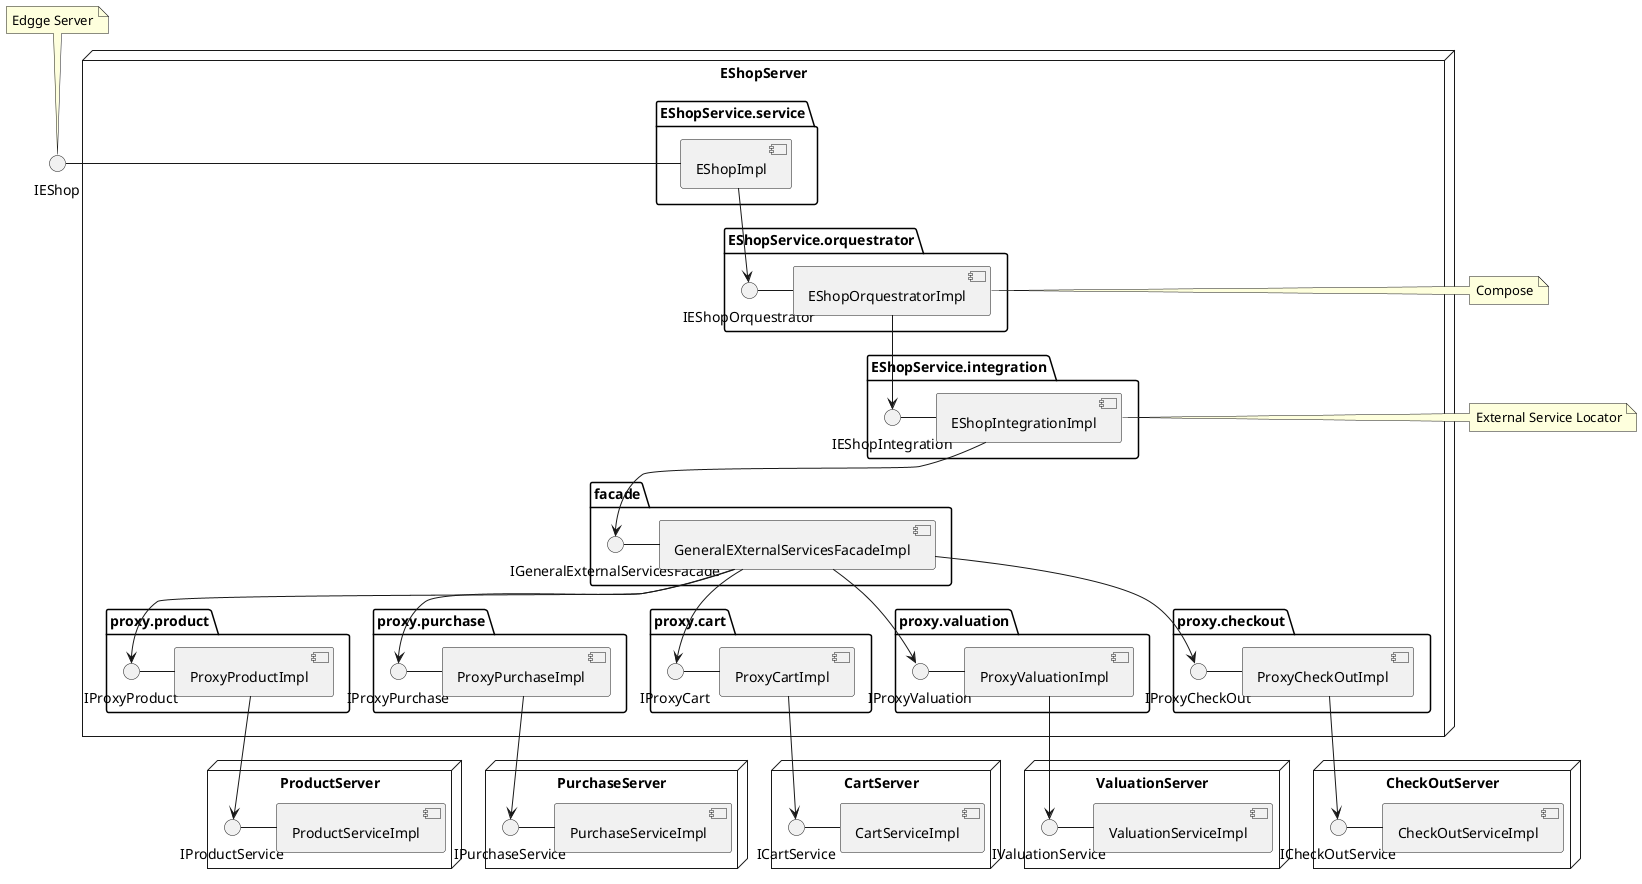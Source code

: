@startuml

() IEShop

note top of IEShop : Edgge Server
node "EShopServer" {

    package "EShopService.service" {

        IEShop - [EShopImpl]

    }

    package "EShopService.orquestrator" {
        () IEShopOrquestrator as IO
        IO - [EShopOrquestratorImpl]
            [EShopImpl] --> IO
    }

    package "EShopService.integration" {
        () IEShopIntegration as Int
        Int - [EShopIntegrationImpl]
        [EShopOrquestratorImpl] --> Int

    }
    
    package "facade" {
    	() IGeneralExternalServicesFacade as IGESF
        IGESF - [GeneralEXternalServicesFacadeImpl]
        [EShopIntegrationImpl] --> IGESF

    }
    
    package "proxy.product" { 
    	() IProxyProduct as IPProd
        IPProd - [ProxyProductImpl]
        [GeneralEXternalServicesFacadeImpl] --> IPProd    
    }
    
    package "proxy.purchase" {     
        () IProxyPurchase as IPPur
        IPPur - [ProxyPurchaseImpl]
        [GeneralEXternalServicesFacadeImpl] --> IPPur       
    }
    
    package "proxy.cart" {
        () IProxyCart as IPCart
        IPCart - [ProxyCartImpl]
        [GeneralEXternalServicesFacadeImpl] --> IPCart       
    }
    
    package "proxy.valuation" {  
        () IProxyValuation as IPVal
        IPVal - [ProxyValuationImpl]
        [GeneralEXternalServicesFacadeImpl] --> IPVal       
    }

    package "proxy.checkout" {  
        () IProxyCheckOut as IPCO
        IPCO - [ProxyCheckOutImpl]
        [GeneralEXternalServicesFacadeImpl] --> IPCO       
    }

}

note right of EShopOrquestratorImpl : Compose

note right of EShopIntegrationImpl : External Service Locator

node "ProductServer" {
	() IProductService as IPS
    IPS - [ProductServiceImpl]    
    [ProxyProductImpl] --> IPS

}

node "PurchaseServer" {
	() IPurchaseService as IPur
    IPur - [PurchaseServiceImpl]
    [ProxyPurchaseImpl] --> IPur

}

node "CartServer" {
	() ICartService as ICart
    ICart - [CartServiceImpl]
        [ProxyCartImpl] --> ICart

}

node "ValuationServer" {
	() IValuationService as IVal
    IVal - [ValuationServiceImpl]
        [ProxyValuationImpl] --> IVal
}

node "CheckOutServer" {
	() ICheckOutService as ICheckOut
    ICheckOut - [CheckOutServiceImpl]
        [ProxyCheckOutImpl] --> ICheckOut

}








@enduml